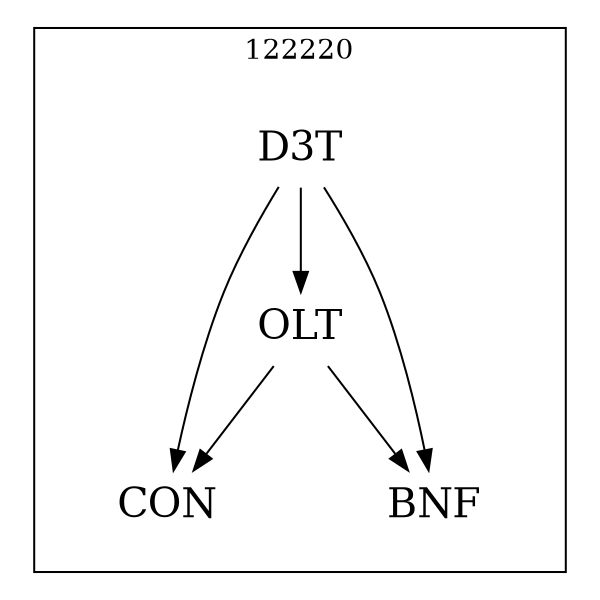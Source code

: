 strict digraph DAGS {
	size = "4,4!" ; ratio ="fill"; subgraph cluster_0{
			labeldoc = "t";
			label = "122220";node	[label= CON, shape = plaintext, fontsize=20] CON;node	[label= BNF, shape = plaintext, fontsize=20] BNF;node	[label= D3T, shape = plaintext, fontsize=20] D3T;node	[label= OLT, shape = plaintext, fontsize=20] OLT;
D3T->CON;
D3T->BNF;
D3T->OLT;
OLT->CON;
OLT->BNF;
	}}